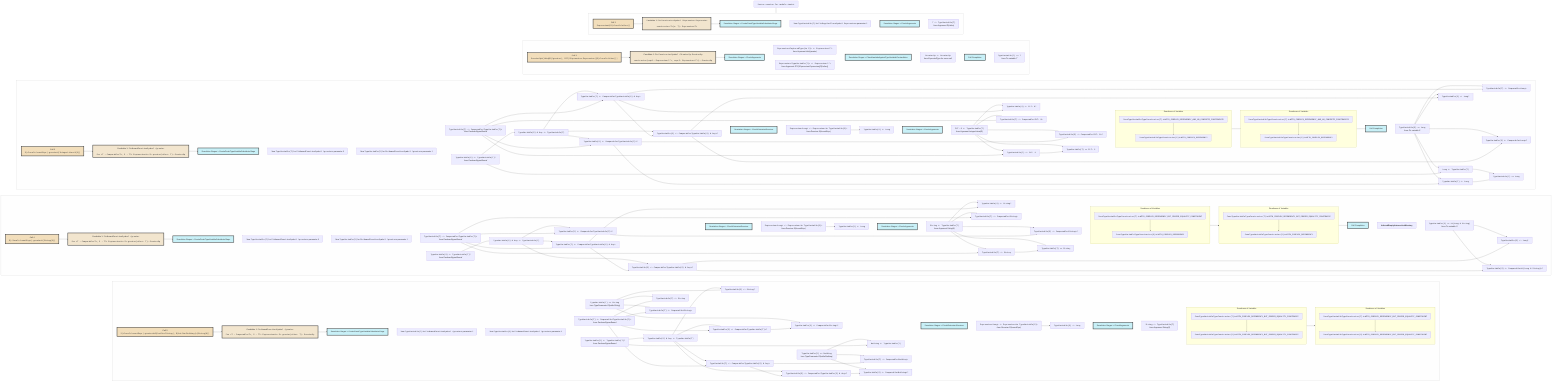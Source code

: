 flowchart TD
    classDef nowrapClass text-align:center,white-space:nowrap;
    classDef callStyle fill:#f2debb,stroke:#333,stroke-width:4px;
    classDef candidateStyle fill:#f2e5ce,stroke:#333,stroke-width:4px;
    classDef stageStyle fill:#c8f0f7,stroke:#333,stroke-width:4px;

    session0["<tt>Source session for module &lt;main></tt>"]
    class session0 nowrapClass;

    session0 --> callGraph78

        subgraph callGraph78["&nbsp;"]
            style callGraph78 fill:#fefefe,stroke:#aeaeae,stroke-width:1px;
            call77["Call 1<br><tt>Expression#(R|&lt;local>/other|)</tt>"]
            class call77 nowrapClass;
            class call77 callStyle;

            call77 --> candidate76

            candidate76["Candidate 1: <tt>FirConstructorSymbol /Expression.Expression</tt><br><br><tt>constructor&lt;T>(x: T): Expression&lt;T></tt>"]
            class candidate76 nowrapClass;
            class candidate76 candidateStyle;

            candidate76 --> stage56

            stage56["Resolution Stages > CreateFreshTypeVariableSubstitutorStage"]
            class stage56 nowrapClass;
            class stage56 stageStyle;

            stage56 ~~~ newVariable57

            newVariable57["New <tt>TypeVariable(T)</tt> for <tt>FirRegularClassSymbol Expression</tt>s parameter 0"]
            class newVariable57 nowrapClass;

            newVariable57 ~~~ stage61

            stage61["Resolution Stages > CheckArguments"]
            class stage61 nowrapClass;
            class stage61 stageStyle;
            constraint62["<tt>T &lt;: TypeVariable(T)</tt><br> <i>from Argument R|<local>/other|</i>"]
            class constraint62 nowrapClass;
            stage61 ~~~ constraint62
        end

        callGraph78 ~~~ callGraph108

        subgraph callGraph108["&nbsp;"]
            style callGraph108 fill:#fefefe,stroke:#aeaeae,stroke-width:1px;
            call107["Call 2<br><tt>GreaterOp#(this@R|/greater|, R?C|/Expression.Expression|(R|&lt;local>/other|))</tt>"]
            class call107 nowrapClass;
            class call107 callStyle;

            call107 --> candidate106

            candidate106["Candidate 1: <tt>FirConstructorSymbol /GreaterOp.GreaterOp</tt><br><br><tt>constructor(expr1: Expression&lt;\*>, expr2: Expression&lt;\*>): GreaterOp</tt>"]
            class candidate106 nowrapClass;
            class candidate106 candidateStyle;

            candidate106 --> stage88

            stage88["Resolution Stages > CheckArguments"]
            class stage88 nowrapClass;
            class stage88 stageStyle;
            constraint89["<tt>Expression&lt;CapturedType(in S)> &lt;: Expression&lt;\*></tt><br> <i>from Argument this|/greater|</i>"]
            class constraint89 nowrapClass;
            stage88 ~~~ constraint89
            constraint90["<tt>Expression&lt;TypeVariable(T)> &lt;: Expression&lt;\*></tt><br> <i>from Argument R?C|/Expression.Expression|(R|<local>/other|)</i>"]
            class constraint90 nowrapClass;
            stage88 ~~~ constraint90

            constraint89 ~~~ stage102
            constraint90 ~~~ stage102

            stage102["Resolution Stages > CheckLambdaAgainstTypeVariableContradiction"]
            class stage102 nowrapClass;
            class stage102 stageStyle;
            constraint103["<tt>GreaterOp &lt;: GreaterOp</tt><br> <i>from ExpectedType for some call</i>"]
            class constraint103 nowrapClass;
            stage102 ~~~ constraint103

            constraint103 ~~~ stage104

            stage104["Call Completion"]
            class stage104 nowrapClass;
            class stage104 stageStyle;
            constraint105["<tt>TypeVariable(T) == T</tt><br> <i>from Fix variable T</i>"]
            class constraint105 nowrapClass;
            stage104 ~~~ constraint105
        end

        callGraph108 ~~~ callGraph181

        subgraph callGraph181["&nbsp;"]
            style callGraph181 fill:#fefefe,stroke:#aeaeae,stroke-width:1px;
            call180["Call 3<br><tt>R|&lt;local>/countExpr|.greater#(IntegerLiteral(0))</tt>"]
            class call180 nowrapClass;
            class call180 callStyle;

            call180 --> candidate179

            candidate179["Candidate 1: <tt>FirNamedFunctionSymbol /greater</tt><br><br><tt>fun &lt;T : Comparable&lt;T>, S : T?> Expression&lt;in S>.greater(other: T): GreaterOp</tt>"]
            class candidate179 nowrapClass;
            class candidate179 candidateStyle;

            candidate179 --> stage132

            stage132["Resolution Stages > CreateFreshTypeVariableSubstitutorStage"]
            class stage132 nowrapClass;
            class stage132 stageStyle;

            stage132 ~~~ newVariable133

            newVariable133["New <tt>TypeVariable(T)</tt> for <tt>FirNamedFunctionSymbol /greater</tt>s parameter 0"]
            class newVariable133 nowrapClass;

            newVariable133 ~~~ newVariable134

            newVariable134["New <tt>TypeVariable(S)</tt> for <tt>FirNamedFunctionSymbol /greater</tt>s parameter 1"]
            class newVariable134 nowrapClass;
            constraint135["<tt>TypeVariable(T) &lt;: Comparable&lt;TypeVariable(T)></tt><br> <i>from DeclaredUpperBound</i>"]
            class constraint135 nowrapClass;
            newVariable134 ~~~ constraint135
            constraint136["<tt>TypeVariable(S) &lt;: TypeVariable(T)?</tt><br> <i>from DeclaredUpperBound</i>"]
            class constraint136 nowrapClass;
            newVariable134 ~~~ constraint136
            constraint137["<tt>TypeVariable(S) &amp; Any &lt;: TypeVariable(T)</tt>"]
            class constraint137 nowrapClass;
            constraint136 --> constraint137
            constraint138["<tt>TypeVariable(S) &lt;: Comparable&lt;TypeVariable(T)>?</tt>"]
            class constraint138 nowrapClass;
            constraint137 --> constraint138
            constraint135 ---> constraint138
            constraint139["<tt>TypeVariable(T) &lt;: Comparable&lt;TypeVariable(S) &amp; Any></tt>"]
            class constraint139 nowrapClass;
            constraint137 --> constraint139
            constraint135 ---> constraint139
            constraint140["<tt>TypeVariable(S) &lt;: Comparable&lt;TypeVariable(S) &amp; Any>?</tt>"]
            class constraint140 nowrapClass;
            constraint137 ---> constraint140
            constraint139 --> constraint140

            constraint138 ~~~~ stage143
            constraint140 ~~~ stage143

            stage143["Resolution Stages > CheckExtensionReceiver"]
            class stage143 nowrapClass;
            class stage143 stageStyle;
            constraint144["<tt>Expression&lt;Long> &lt;: Expression&lt;in TypeVariable(S)></tt><br> <i>from Receiver R|<local>/countExpr|</i>"]
            class constraint144 nowrapClass;
            stage143 ~~~ constraint144
            constraint145["<tt>TypeVariable(S) &lt;: Long</tt>"]
            class constraint145 nowrapClass;
            constraint144 --> constraint145

            constraint145 ~~~ stage146

            stage146["Resolution Stages > CheckArguments"]
            class stage146 nowrapClass;
            class stage146 stageStyle;
            constraint147["<tt>ILT: 0 &lt;: TypeVariable(T)</tt><br> <i>from Argument IntegerLiteral(0)</i>"]
            class constraint147 nowrapClass;
            stage146 ~~~ constraint147
            constraint148["<tt>TypeVariable(T) &lt;: ILT: 0</tt>"]
            class constraint148 nowrapClass;
            constraint147 --> constraint148
            constraint135 --> constraint148
            constraint149["<tt>TypeVariable(S) &lt;: ILT: 0?</tt>"]
            class constraint149 nowrapClass;
            constraint147 --> constraint149
            constraint139 --> constraint149
            constraint150["<tt>TypeVariable(T) &lt;: Comparable&lt;ILT: 0></tt>"]
            class constraint150 nowrapClass;
            constraint147 --> constraint150
            constraint135 --> constraint150
            constraint151["<tt>TypeVariable(S) &lt;: Comparable&lt;ILT: 0>?</tt>"]
            class constraint151 nowrapClass;
            constraint147 ---> constraint151
            constraint138 --> constraint151
            constraint152["<tt>TypeVariable(T) == ILT: 0</tt>"]
            class constraint152 nowrapClass;
            constraint147 ---> constraint152
            constraint148 --> constraint152

            constraint149 ~~~~ readiness167
            constraint150 ~~~~ readiness167
            constraint151 ~~~ readiness167
            constraint152 ~~~ readiness167

            subgraph readiness167["Readiness&nbsp;of&nbsp;Variables"]
                direction TB;
                variableReadiness165["<tt>ConeTypeVariableTypeConstructor(T)</tt> is <tt>WITH_COMPLEX_DEPENDENCY_AND_NO_CONCRETE_CONSTRAINTS</tt>"]
                class variableReadiness165 nowrapClass;

                variableReadiness165 --> variableReadiness166

                variableReadiness166["<tt>ConeTypeVariableTypeConstructor(S)</tt> is <tt>WITH_COMPLEX_DEPENDENCY</tt>"]
                class variableReadiness166 nowrapClass;
            end

            readiness167 --> readiness170

            subgraph readiness170["Readiness&nbsp;of&nbsp;Variables"]
                direction TB;
                variableReadiness168["<tt>ConeTypeVariableTypeConstructor(T)</tt> is <tt>WITH_COMPLEX_DEPENDENCY_AND_NO_CONCRETE_CONSTRAINTS</tt>"]
                class variableReadiness168 nowrapClass;

                variableReadiness168 --> variableReadiness169

                variableReadiness169["<tt>ConeTypeVariableTypeConstructor(S)</tt> is <tt>WITH_COMPLEX_DEPENDENCY</tt>"]
                class variableReadiness169 nowrapClass;
            end

            readiness170 --> stage171

            stage171["Call Completion"]
            class stage171 nowrapClass;
            class stage171 stageStyle;
            constraint172["<tt>TypeVariable(S) == Long</tt><br> <i>from Fix variable S</i>"]
            class constraint172 nowrapClass;
            stage171 ~~~ constraint172
            constraint173["<tt>Long &lt;: TypeVariable(T)</tt>"]
            class constraint173 nowrapClass;
            constraint172 --> constraint173
            constraint136 --> constraint173
            constraint174["<tt>TypeVariable(T) &lt;: Long</tt>"]
            class constraint174 nowrapClass;
            constraint172 --> constraint174
            constraint138 --> constraint174
            constraint175["<tt>TypeVariable(S) &lt;: Long?</tt>"]
            class constraint175 nowrapClass;
            constraint172 --> constraint175
            constraint140 --> constraint175
            constraint176["<tt>TypeVariable(T) &lt;: Comparable&lt;Long></tt>"]
            class constraint176 nowrapClass;
            constraint172 ---> constraint176
            constraint139 --> constraint176
            constraint177["<tt>TypeVariable(S) &lt;: Comparable&lt;Long>?</tt>"]
            class constraint177 nowrapClass;
            constraint172 ---> constraint177
            constraint140 --> constraint177
            constraint178["<tt>TypeVariable(T) == Long</tt>"]
            class constraint178 nowrapClass;
            constraint173 --> constraint178
            constraint174 --> constraint178
        end

        callGraph181 ~~~ callGraph251

        subgraph callGraph251["&nbsp;"]
            style callGraph251 fill:#fefefe,stroke:#aeaeae,stroke-width:1px;
            call250["Call 4<br><tt>R|&lt;local>/countExpr|.greater#(String(0))</tt>"]
            class call250 nowrapClass;
            class call250 callStyle;

            call250 --> candidate249

            candidate249["Candidate 1: <tt>FirNamedFunctionSymbol /greater</tt><br><br><tt>fun &lt;T : Comparable&lt;T>, S : T?> Expression&lt;in S>.greater(other: T): GreaterOp</tt>"]
            class candidate249 nowrapClass;
            class candidate249 candidateStyle;

            candidate249 --> stage205

            stage205["Resolution Stages > CreateFreshTypeVariableSubstitutorStage"]
            class stage205 nowrapClass;
            class stage205 stageStyle;

            stage205 ~~~ newVariable206

            newVariable206["New <tt>TypeVariable(T)</tt> for <tt>FirNamedFunctionSymbol /greater</tt>s parameter 0"]
            class newVariable206 nowrapClass;

            newVariable206 ~~~ newVariable207

            newVariable207["New <tt>TypeVariable(S)</tt> for <tt>FirNamedFunctionSymbol /greater</tt>s parameter 1"]
            class newVariable207 nowrapClass;
            constraint208["<tt>TypeVariable(T) &lt;: Comparable&lt;TypeVariable(T)></tt><br> <i>from DeclaredUpperBound</i>"]
            class constraint208 nowrapClass;
            newVariable207 ~~~ constraint208
            constraint209["<tt>TypeVariable(S) &lt;: TypeVariable(T)?</tt><br> <i>from DeclaredUpperBound</i>"]
            class constraint209 nowrapClass;
            newVariable207 ~~~ constraint209
            constraint210["<tt>TypeVariable(S) &amp; Any &lt;: TypeVariable(T)</tt>"]
            class constraint210 nowrapClass;
            constraint209 --> constraint210
            constraint211["<tt>TypeVariable(S) &lt;: Comparable&lt;TypeVariable(T)>?</tt>"]
            class constraint211 nowrapClass;
            constraint210 --> constraint211
            constraint208 ---> constraint211
            constraint212["<tt>TypeVariable(T) &lt;: Comparable&lt;TypeVariable(S) &amp; Any></tt>"]
            class constraint212 nowrapClass;
            constraint210 --> constraint212
            constraint208 ---> constraint212
            constraint213["<tt>TypeVariable(S) &lt;: Comparable&lt;TypeVariable(S) &amp; Any>?</tt>"]
            class constraint213 nowrapClass;
            constraint210 ---> constraint213
            constraint212 --> constraint213

            constraint211 ~~~~ stage216
            constraint213 ~~~ stage216

            stage216["Resolution Stages > CheckExtensionReceiver"]
            class stage216 nowrapClass;
            class stage216 stageStyle;
            constraint217["<tt>Expression&lt;Long> &lt;: Expression&lt;in TypeVariable(S)></tt><br> <i>from Receiver R|<local>/countExpr|</i>"]
            class constraint217 nowrapClass;
            stage216 ~~~ constraint217
            constraint218["<tt>TypeVariable(S) &lt;: Long</tt>"]
            class constraint218 nowrapClass;
            constraint217 --> constraint218

            constraint218 ~~~ stage219

            stage219["Resolution Stages > CheckArguments"]
            class stage219 nowrapClass;
            class stage219 stageStyle;
            constraint220["<tt>String &lt;: TypeVariable(T)</tt><br> <i>from Argument String(0)</i>"]
            class constraint220 nowrapClass;
            stage219 ~~~ constraint220
            constraint221["<tt>TypeVariable(T) &lt;: String</tt>"]
            class constraint221 nowrapClass;
            constraint220 --> constraint221
            constraint208 --> constraint221
            constraint222["<tt>TypeVariable(S) &lt;: String?</tt>"]
            class constraint222 nowrapClass;
            constraint220 --> constraint222
            constraint212 --> constraint222
            constraint223["<tt>TypeVariable(T) &lt;: Comparable&lt;String></tt>"]
            class constraint223 nowrapClass;
            constraint220 --> constraint223
            constraint208 --> constraint223
            constraint224["<tt>TypeVariable(S) &lt;: Comparable&lt;String>?</tt>"]
            class constraint224 nowrapClass;
            constraint220 ---> constraint224
            constraint211 --> constraint224
            constraint225["<tt>TypeVariable(T) == String</tt>"]
            class constraint225 nowrapClass;
            constraint220 ---> constraint225
            constraint221 --> constraint225

            constraint222 ~~~~ readiness240
            constraint223 ~~~~ readiness240
            constraint224 ~~~ readiness240
            constraint225 ~~~ readiness240

            subgraph readiness240["Readiness&nbsp;of&nbsp;Variables"]
                direction TB;
                variableReadiness238["<tt>ConeTypeVariableTypeConstructor(T)</tt> is <tt>WITH_COMPLEX_DEPENDENCY_BUT_PROPER_EQUALITY_CONSTRAINT</tt>"]
                class variableReadiness238 nowrapClass;

                variableReadiness238 --> variableReadiness239

                variableReadiness239["<tt>ConeTypeVariableTypeConstructor(S)</tt> is <tt>WITH_COMPLEX_DEPENDENCY</tt>"]
                class variableReadiness239 nowrapClass;
            end

            readiness240 --> readiness243

            subgraph readiness243["Readiness&nbsp;of&nbsp;Variables"]
                direction TB;
                variableReadiness241["<tt>ConeTypeVariableTypeConstructor(T)</tt> is <tt>WITH_COMPLEX_DEPENDENCY_BUT_PROPER_EQUALITY_CONSTRAINT</tt>"]
                class variableReadiness241 nowrapClass;

                variableReadiness241 --> variableReadiness242

                variableReadiness242["<tt>ConeTypeVariableTypeConstructor(S)</tt> is <tt>WITH_COMPLEX_DEPENDENCY</tt>"]
                class variableReadiness242 nowrapClass;
            end

            readiness243 --> stage244

            stage244["Call Completion"]
            class stage244 nowrapClass;
            class stage244 stageStyle;

            stage244 ~~~ error245

            error245["<b>InferredEmptyIntersectionWarning<b>"]
            class error245 nowrapClass;
            constraint246["<tt>TypeVariable(S) == it(Long &amp; String)</tt><br> <i>from Fix variable S</i>"]
            class constraint246 nowrapClass;
            error245 ~~~ constraint246
            constraint247["<tt>TypeVariable(S) &lt;: Long?</tt>"]
            class constraint247 nowrapClass;
            constraint246 --> constraint247
            constraint213 --> constraint247
            constraint248["<tt>TypeVariable(S) &lt;: Comparable&lt;it(Long &amp; String)>?</tt>"]
            class constraint248 nowrapClass;
            constraint246 --> constraint248
            constraint213 --> constraint248
        end

        callGraph251 ~~~ callGraph321

        subgraph callGraph321["&nbsp;"]
            style callGraph321 fill:#fefefe,stroke:#aeaeae,stroke-width:1px;
            call320["Call 5<br><tt>R|&lt;local>/countExpr|.greater#&lt;R|kotlin/String|, R|kotlin/Nothing|>(String(0))</tt>"]
            class call320 nowrapClass;
            class call320 callStyle;

            call320 --> candidate319

            candidate319["Candidate 1: <tt>FirNamedFunctionSymbol /greater</tt><br><br><tt>fun &lt;T : Comparable&lt;T>, S : T?> Expression&lt;in S>.greater(other: T): GreaterOp</tt>"]
            class candidate319 nowrapClass;
            class candidate319 candidateStyle;

            candidate319 --> stage275

            stage275["Resolution Stages > CreateFreshTypeVariableSubstitutorStage"]
            class stage275 nowrapClass;
            class stage275 stageStyle;

            stage275 ~~~ newVariable276

            newVariable276["New <tt>TypeVariable(T)</tt> for <tt>FirNamedFunctionSymbol /greater</tt>s parameter 0"]
            class newVariable276 nowrapClass;

            newVariable276 ~~~ newVariable277

            newVariable277["New <tt>TypeVariable(S)</tt> for <tt>FirNamedFunctionSymbol /greater</tt>s parameter 1"]
            class newVariable277 nowrapClass;
            constraint278["<tt>TypeVariable(T) &lt;: Comparable&lt;TypeVariable(T)></tt><br> <i>from DeclaredUpperBound</i>"]
            class constraint278 nowrapClass;
            newVariable277 ~~~ constraint278
            constraint279["<tt>TypeVariable(S) &lt;: TypeVariable(T)?</tt><br> <i>from DeclaredUpperBound</i>"]
            class constraint279 nowrapClass;
            newVariable277 ~~~ constraint279
            constraint280["<tt>TypeVariable(S) &amp; Any &lt;: TypeVariable(T)</tt>"]
            class constraint280 nowrapClass;
            constraint279 --> constraint280
            constraint281["<tt>TypeVariable(S) &lt;: Comparable&lt;TypeVariable(T)>?</tt>"]
            class constraint281 nowrapClass;
            constraint280 --> constraint281
            constraint278 ---> constraint281
            constraint282["<tt>TypeVariable(T) &lt;: Comparable&lt;TypeVariable(S) &amp; Any></tt>"]
            class constraint282 nowrapClass;
            constraint280 --> constraint282
            constraint278 ---> constraint282
            constraint283["<tt>TypeVariable(S) &lt;: Comparable&lt;TypeVariable(S) &amp; Any>?</tt>"]
            class constraint283 nowrapClass;
            constraint280 ---> constraint283
            constraint282 --> constraint283
            constraint284["<tt>TypeVariable(T) == String</tt><br> <i>from TypeParameter R|kotlin/String|</i>"]
            class constraint284 nowrapClass;
            newVariable277 ~~~ constraint284
            constraint285["<tt>TypeVariable(S) &lt;: String?</tt>"]
            class constraint285 nowrapClass;
            constraint280 --> constraint285
            constraint284 ---> constraint285
            constraint286["<tt>TypeVariable(T) &lt;: String</tt>"]
            class constraint286 nowrapClass;
            constraint284 --> constraint286
            constraint278 --> constraint286
            constraint287["<tt>TypeVariable(T) &lt;: Comparable&lt;String></tt>"]
            class constraint287 nowrapClass;
            constraint284 --> constraint287
            constraint278 --> constraint287
            constraint288["<tt>TypeVariable(S) &lt;: Comparable&lt;String>?</tt>"]
            class constraint288 nowrapClass;
            constraint284 ----> constraint288
            constraint281 --> constraint288
            constraint289["<tt>TypeVariable(S) == Nothing</tt><br> <i>from TypeParameter R|kotlin/Nothing|</i>"]
            class constraint289 nowrapClass;
            newVariable277 ~~~~~~ constraint289
            constraint290["<tt>Nothing &lt;: TypeVariable(T)</tt>"]
            class constraint290 nowrapClass;
            constraint289 --> constraint290
            constraint279 -----> constraint290
            constraint291["<tt>TypeVariable(T) &lt;: Comparable&lt;Nothing></tt>"]
            class constraint291 nowrapClass;
            constraint289 --> constraint291
            constraint282 ---> constraint291
            constraint292["<tt>TypeVariable(S) &lt;: Comparable&lt;Nothing>?</tt>"]
            class constraint292 nowrapClass;
            constraint289 --> constraint292
            constraint283 --> constraint292

            constraint285 ~~~~~ stage295
            constraint286 ~~~~~~ stage295
            constraint287 ~~~~~~ stage295
            constraint288 ~~~~ stage295
            constraint290 ~~~ stage295
            constraint291 ~~~ stage295
            constraint292 ~~~ stage295

            stage295["Resolution Stages > CheckExtensionReceiver"]
            class stage295 nowrapClass;
            class stage295 stageStyle;
            constraint296["<tt>Expression&lt;Long> &lt;: Expression&lt;in TypeVariable(S)></tt><br> <i>from Receiver R|<local>/countExpr|</i>"]
            class constraint296 nowrapClass;
            stage295 ~~~ constraint296
            constraint297["<tt>TypeVariable(S) &lt;: Long</tt>"]
            class constraint297 nowrapClass;
            constraint296 --> constraint297

            constraint297 ~~~ stage298

            stage298["Resolution Stages > CheckArguments"]
            class stage298 nowrapClass;
            class stage298 stageStyle;
            constraint299["<tt>String &lt;: TypeVariable(T)</tt><br> <i>from Argument String(0)</i>"]
            class constraint299 nowrapClass;
            stage298 ~~~ constraint299

            constraint299 ~~~ readiness314

            subgraph readiness314["Readiness&nbsp;of&nbsp;Variables"]
                direction TB;
                variableReadiness312["<tt>ConeTypeVariableTypeConstructor(T)</tt> is <tt>WITH_COMPLEX_DEPENDENCY_BUT_PROPER_EQUALITY_CONSTRAINT</tt>"]
                class variableReadiness312 nowrapClass;

                variableReadiness312 --> variableReadiness313

                variableReadiness313["<tt>ConeTypeVariableTypeConstructor(S)</tt> is <tt>WITH_COMPLEX_DEPENDENCY_BUT_PROPER_EQUALITY_CONSTRAINT</tt>"]
                class variableReadiness313 nowrapClass;
            end

            readiness314 --> readiness317

            subgraph readiness317["Readiness&nbsp;of&nbsp;Variables"]
                direction TB;
                variableReadiness315["<tt>ConeTypeVariableTypeConstructor(T)</tt> is <tt>WITH_COMPLEX_DEPENDENCY_BUT_PROPER_EQUALITY_CONSTRAINT</tt>"]
                class variableReadiness315 nowrapClass;

                variableReadiness315 --> variableReadiness316

                variableReadiness316["<tt>ConeTypeVariableTypeConstructor(S)</tt> is <tt>WITH_COMPLEX_DEPENDENCY_BUT_PROPER_EQUALITY_CONSTRAINT</tt>"]
                class variableReadiness316 nowrapClass;
            end
        end